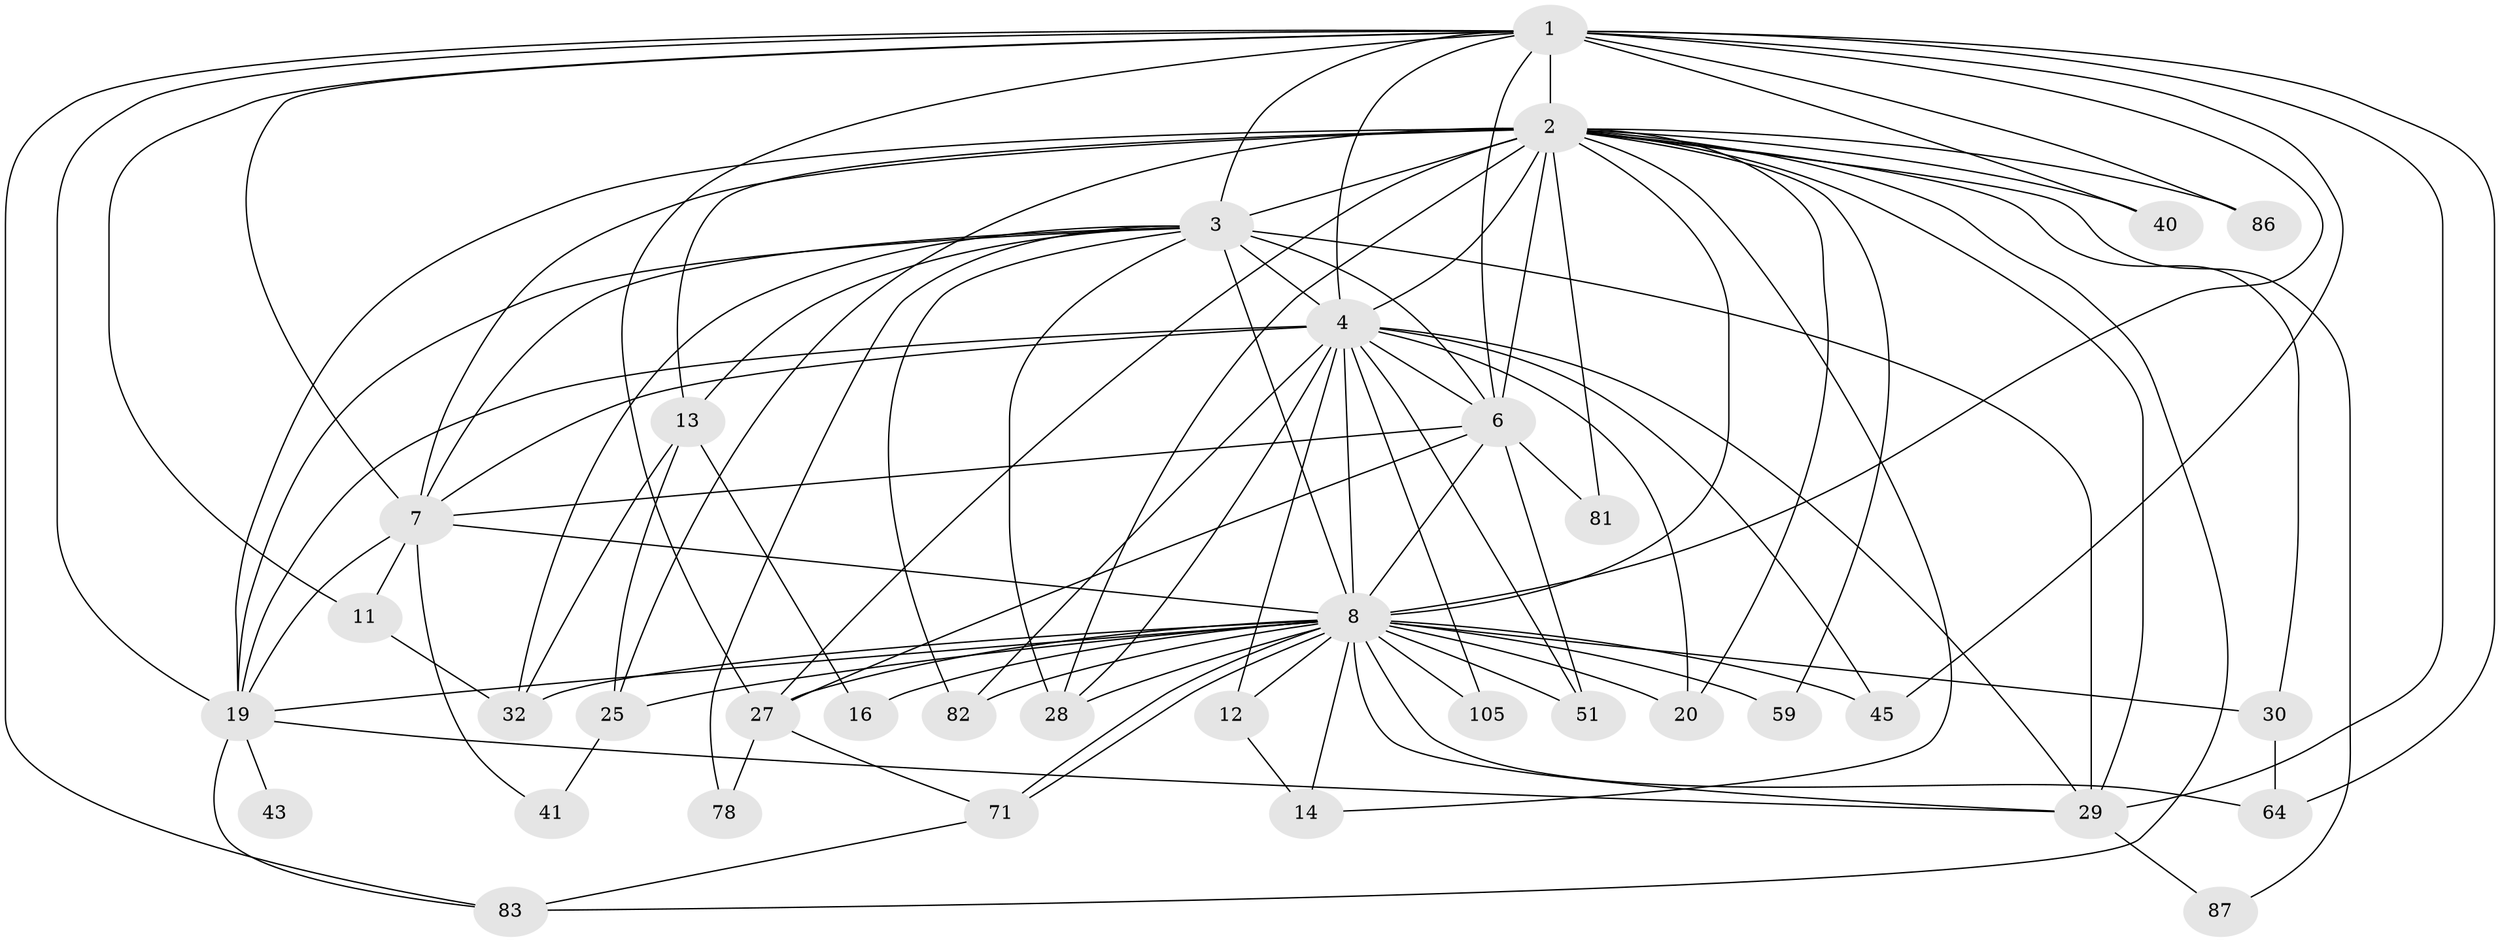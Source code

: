 // original degree distribution, {23: 0.008547008547008548, 17: 0.017094017094017096, 21: 0.017094017094017096, 15: 0.008547008547008548, 18: 0.008547008547008548, 20: 0.017094017094017096, 38: 0.008547008547008548, 3: 0.21367521367521367, 6: 0.017094017094017096, 2: 0.5213675213675214, 5: 0.06837606837606838, 9: 0.008547008547008548, 10: 0.008547008547008548, 4: 0.06837606837606838, 8: 0.008547008547008548}
// Generated by graph-tools (version 1.1) at 2025/17/03/04/25 18:17:42]
// undirected, 35 vertices, 100 edges
graph export_dot {
graph [start="1"]
  node [color=gray90,style=filled];
  1 [super="+15"];
  2 [super="+65+52+24+18+5+22"];
  3 [super="+21+17"];
  4 [super="+80+55"];
  6 [super="+88"];
  7 [super="+99+66+53+26+95+63+58"];
  8 [super="+9+107+73+36+35+84+94+57+33"];
  11;
  12;
  13 [super="+90"];
  14;
  16;
  19 [super="+98+61+34+70"];
  20 [super="+75"];
  25;
  27 [super="+50+44+68"];
  28 [super="+37"];
  29 [super="+79+62+39+54"];
  30 [super="+102"];
  32 [super="+108+38"];
  40;
  41;
  43;
  45 [super="+96"];
  51;
  59;
  64;
  71 [super="+114"];
  78;
  81;
  82 [super="+110"];
  83;
  86;
  87;
  105;
  1 -- 2 [weight=5];
  1 -- 3 [weight=4];
  1 -- 4;
  1 -- 6;
  1 -- 7;
  1 -- 8 [weight=4];
  1 -- 11;
  1 -- 19;
  1 -- 27;
  1 -- 40;
  1 -- 45;
  1 -- 64;
  1 -- 83;
  1 -- 29;
  1 -- 86;
  2 -- 3 [weight=6];
  2 -- 4 [weight=4];
  2 -- 6 [weight=5];
  2 -- 7 [weight=6];
  2 -- 8 [weight=16];
  2 -- 25;
  2 -- 19 [weight=3];
  2 -- 87;
  2 -- 86 [weight=2];
  2 -- 40;
  2 -- 14;
  2 -- 83;
  2 -- 13 [weight=2];
  2 -- 81;
  2 -- 30;
  2 -- 59;
  2 -- 20;
  2 -- 29;
  2 -- 27;
  2 -- 28;
  3 -- 4;
  3 -- 6 [weight=4];
  3 -- 7 [weight=2];
  3 -- 8 [weight=4];
  3 -- 13;
  3 -- 32;
  3 -- 78;
  3 -- 19;
  3 -- 29 [weight=3];
  3 -- 82;
  3 -- 28;
  4 -- 6;
  4 -- 7 [weight=2];
  4 -- 8 [weight=2];
  4 -- 12;
  4 -- 20;
  4 -- 28;
  4 -- 51;
  4 -- 82;
  4 -- 105;
  4 -- 45;
  4 -- 29;
  4 -- 19 [weight=2];
  6 -- 7;
  6 -- 8 [weight=3];
  6 -- 51;
  6 -- 81;
  6 -- 27;
  7 -- 8 [weight=6];
  7 -- 11;
  7 -- 19;
  7 -- 41;
  8 -- 14;
  8 -- 16;
  8 -- 20 [weight=2];
  8 -- 28;
  8 -- 30;
  8 -- 45;
  8 -- 64;
  8 -- 71;
  8 -- 71;
  8 -- 27 [weight=2];
  8 -- 105;
  8 -- 12;
  8 -- 29 [weight=2];
  8 -- 32;
  8 -- 19;
  8 -- 25;
  8 -- 82;
  8 -- 59;
  8 -- 51;
  11 -- 32;
  12 -- 14;
  13 -- 16;
  13 -- 25;
  13 -- 32;
  19 -- 43 [weight=2];
  19 -- 83;
  19 -- 29;
  25 -- 41;
  27 -- 78;
  27 -- 71;
  29 -- 87;
  30 -- 64;
  71 -- 83;
}
